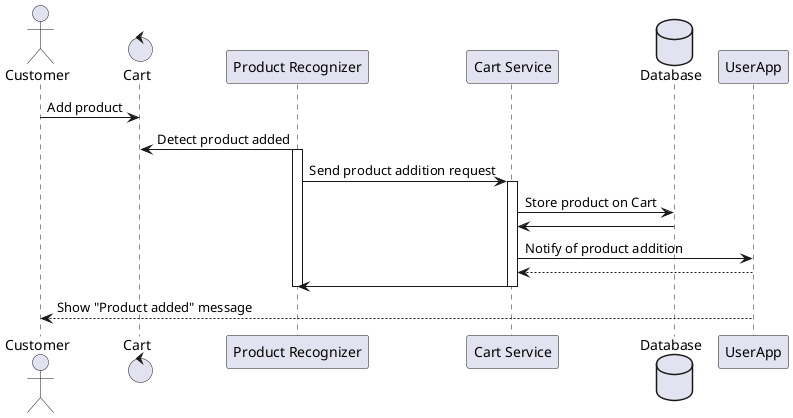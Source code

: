 @startuml E2E
actor Customer as Customer
control "Cart" as Cart
participant "Product Recognizer" as ProductRecognizer
participant "Cart Service" as CartService
participant "User App" as CartService
database "Database" as Database

Customer -> Cart: Add product

ProductRecognizer -> Cart: Detect product added
activate ProductRecognizer
ProductRecognizer -> CartService: Send product addition request
activate CartService
CartService -> Database: Store product on Cart
CartService <- Database
CartService -> UserApp: Notify of product addition
CartService <-- UserApp
ProductRecognizer <- CartService
deactivate CartService
deactivate ProductRecognizer

Customer <-- UserApp: Show "Product added" message
@enduml